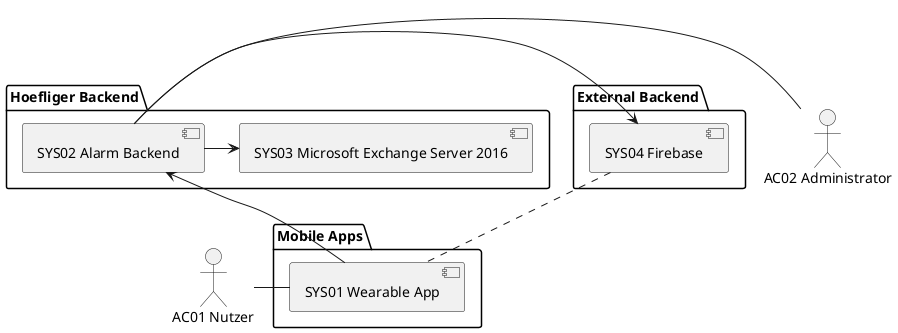 @startuml

actor :AC01 Nutzer: as AC01
actor :AC02 Administrator: as AC02

package "Mobile Apps" {
  component [SYS01 Wearable App] as SYS01
}

package "Hoefliger Backend" {
  component [SYS02 Alarm Backend] as SYS02
  component [SYS03 Microsoft Exchange Server 2016] as SYS03
}

package "External Backend" {
  component [SYS04 Firebase] as SYS04
}


AC01 - SYS01
AC02 - SYS02
SYS01 -> SYS02
SYS02 -> SYS03
SYS02 -> SYS04
SYS04 .. SYS01
@enduml